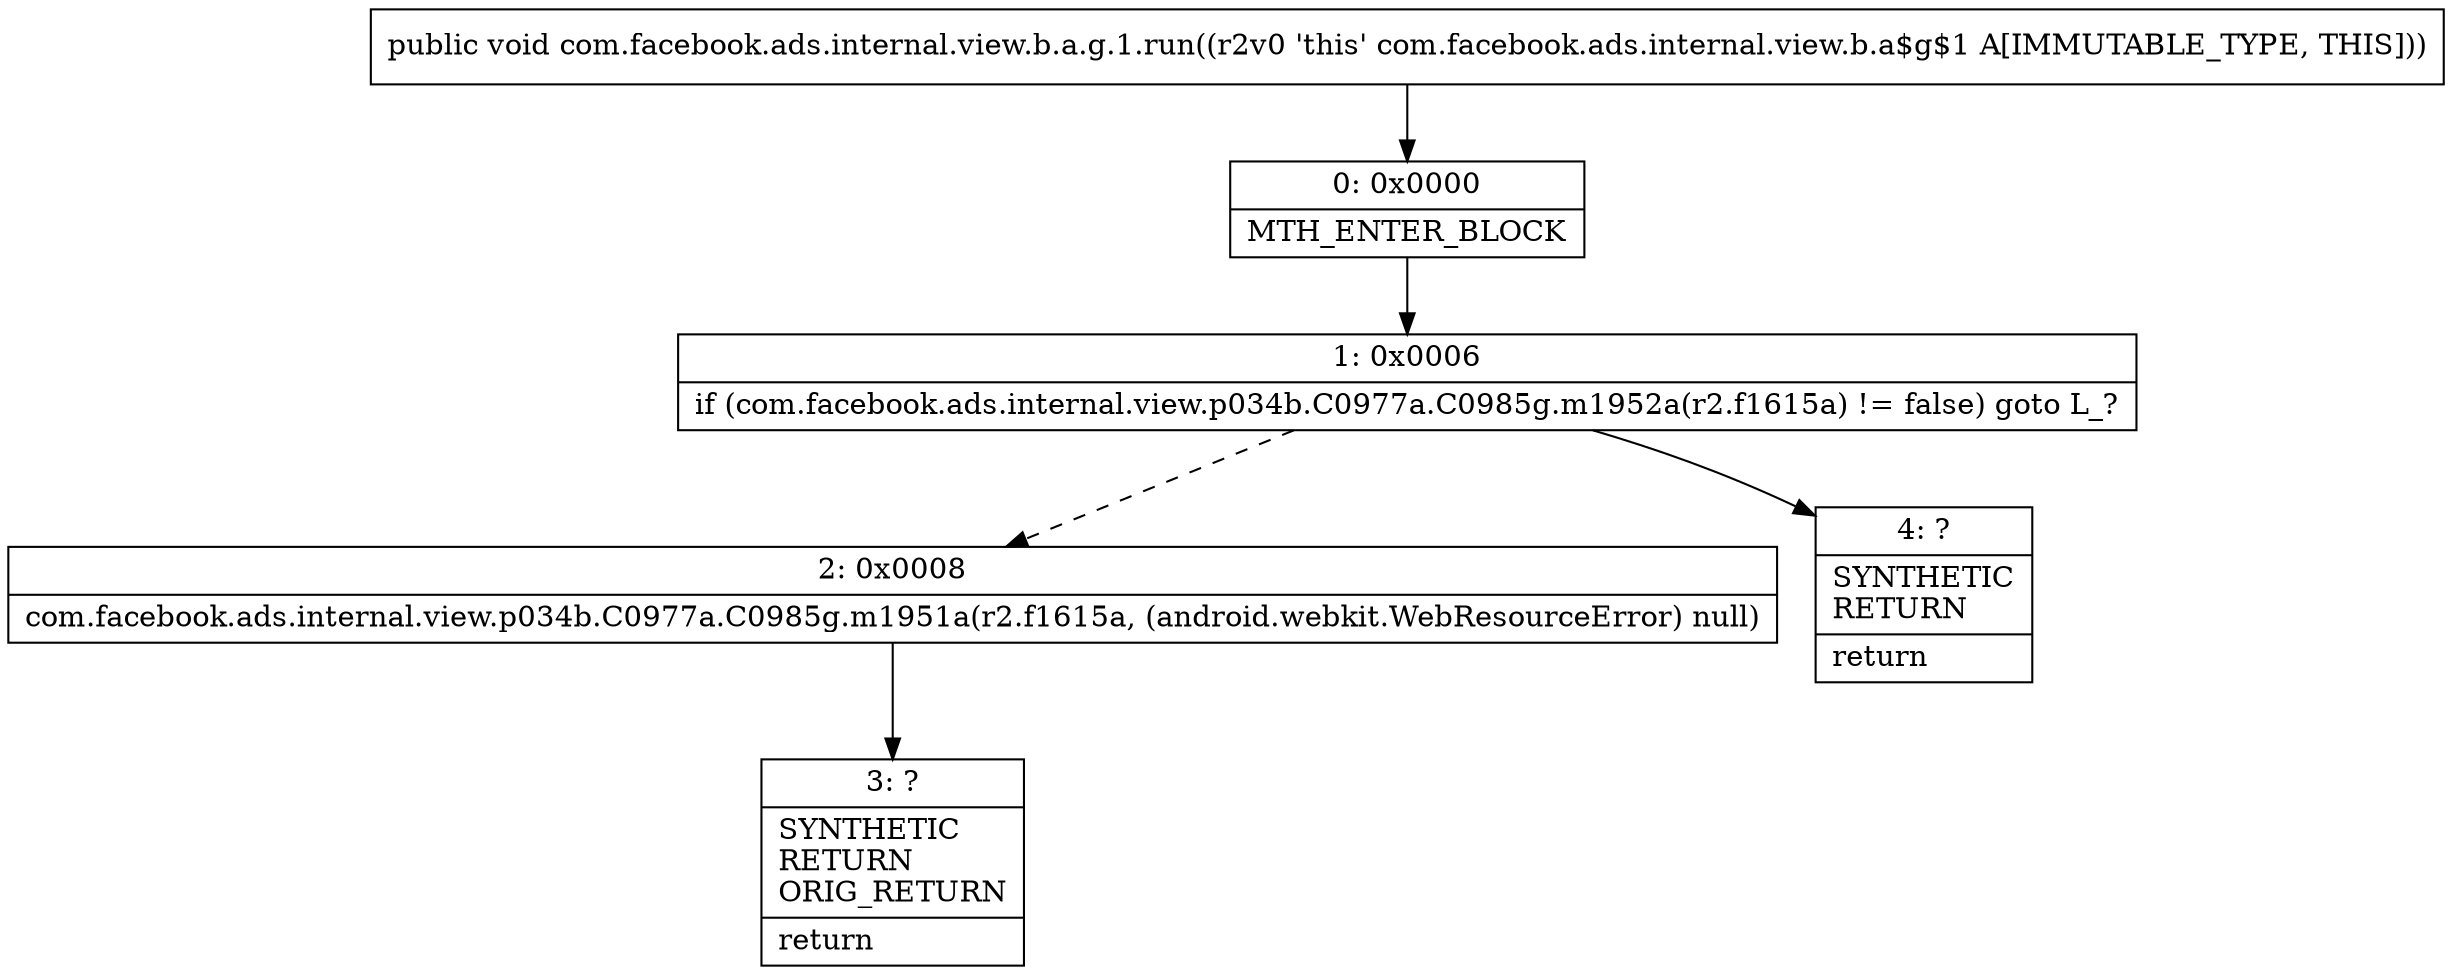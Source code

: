 digraph "CFG forcom.facebook.ads.internal.view.b.a.g.1.run()V" {
Node_0 [shape=record,label="{0\:\ 0x0000|MTH_ENTER_BLOCK\l}"];
Node_1 [shape=record,label="{1\:\ 0x0006|if (com.facebook.ads.internal.view.p034b.C0977a.C0985g.m1952a(r2.f1615a) != false) goto L_?\l}"];
Node_2 [shape=record,label="{2\:\ 0x0008|com.facebook.ads.internal.view.p034b.C0977a.C0985g.m1951a(r2.f1615a, (android.webkit.WebResourceError) null)\l}"];
Node_3 [shape=record,label="{3\:\ ?|SYNTHETIC\lRETURN\lORIG_RETURN\l|return\l}"];
Node_4 [shape=record,label="{4\:\ ?|SYNTHETIC\lRETURN\l|return\l}"];
MethodNode[shape=record,label="{public void com.facebook.ads.internal.view.b.a.g.1.run((r2v0 'this' com.facebook.ads.internal.view.b.a$g$1 A[IMMUTABLE_TYPE, THIS])) }"];
MethodNode -> Node_0;
Node_0 -> Node_1;
Node_1 -> Node_2[style=dashed];
Node_1 -> Node_4;
Node_2 -> Node_3;
}

